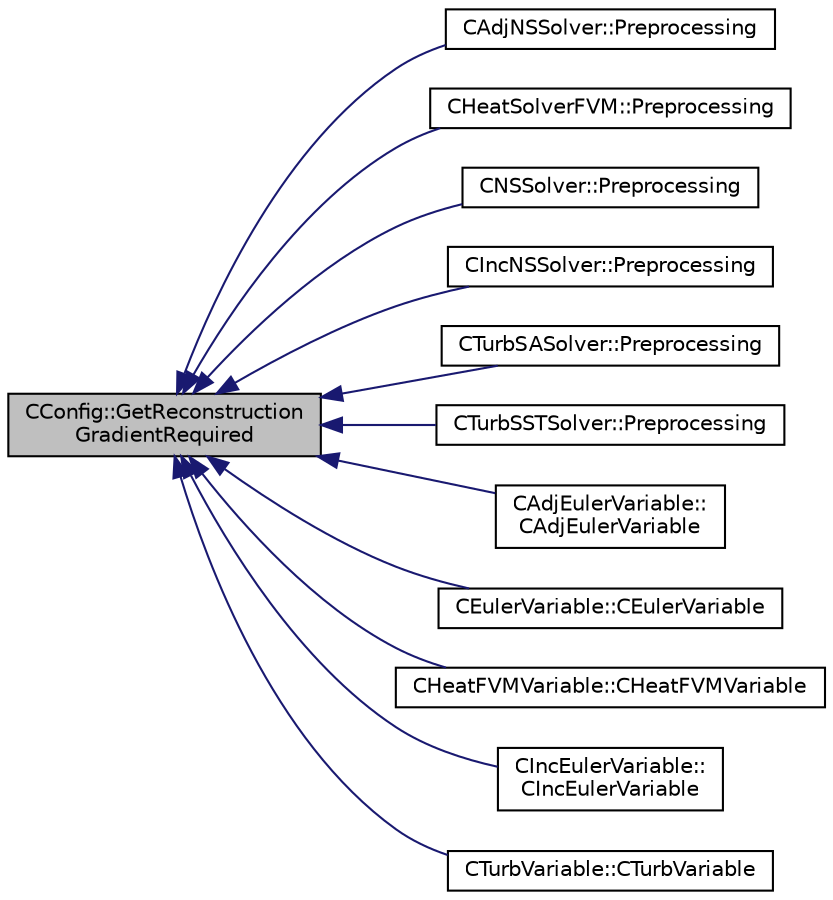 digraph "CConfig::GetReconstructionGradientRequired"
{
  edge [fontname="Helvetica",fontsize="10",labelfontname="Helvetica",labelfontsize="10"];
  node [fontname="Helvetica",fontsize="10",shape=record];
  rankdir="LR";
  Node10758 [label="CConfig::GetReconstruction\lGradientRequired",height=0.2,width=0.4,color="black", fillcolor="grey75", style="filled", fontcolor="black"];
  Node10758 -> Node10759 [dir="back",color="midnightblue",fontsize="10",style="solid",fontname="Helvetica"];
  Node10759 [label="CAdjNSSolver::Preprocessing",height=0.2,width=0.4,color="black", fillcolor="white", style="filled",URL="$class_c_adj_n_s_solver.html#ac16dab76e2c1d86bc7d70ca9f41fd668",tooltip="Restart residual and compute gradients. "];
  Node10758 -> Node10760 [dir="back",color="midnightblue",fontsize="10",style="solid",fontname="Helvetica"];
  Node10760 [label="CHeatSolverFVM::Preprocessing",height=0.2,width=0.4,color="black", fillcolor="white", style="filled",URL="$class_c_heat_solver_f_v_m.html#a0c89f1dbe5cd5a16caaa9a08200e91fd",tooltip="Restart residual and compute gradients. "];
  Node10758 -> Node10761 [dir="back",color="midnightblue",fontsize="10",style="solid",fontname="Helvetica"];
  Node10761 [label="CNSSolver::Preprocessing",height=0.2,width=0.4,color="black", fillcolor="white", style="filled",URL="$class_c_n_s_solver.html#a028c83d18cf8520dff2f9628d8a04e4b",tooltip="Restart residual and compute gradients. "];
  Node10758 -> Node10762 [dir="back",color="midnightblue",fontsize="10",style="solid",fontname="Helvetica"];
  Node10762 [label="CIncNSSolver::Preprocessing",height=0.2,width=0.4,color="black", fillcolor="white", style="filled",URL="$class_c_inc_n_s_solver.html#ae84f6e86313acd1da80c505b4eab81e5",tooltip="Restart residual and compute gradients. "];
  Node10758 -> Node10763 [dir="back",color="midnightblue",fontsize="10",style="solid",fontname="Helvetica"];
  Node10763 [label="CTurbSASolver::Preprocessing",height=0.2,width=0.4,color="black", fillcolor="white", style="filled",URL="$class_c_turb_s_a_solver.html#a225518dc5f0ca6ed894add826aaa16ea",tooltip="Restart residual and compute gradients. "];
  Node10758 -> Node10764 [dir="back",color="midnightblue",fontsize="10",style="solid",fontname="Helvetica"];
  Node10764 [label="CTurbSSTSolver::Preprocessing",height=0.2,width=0.4,color="black", fillcolor="white", style="filled",URL="$class_c_turb_s_s_t_solver.html#a653cf05307f24374fda6f523ce3130bf",tooltip="Restart residual and compute gradients. "];
  Node10758 -> Node10765 [dir="back",color="midnightblue",fontsize="10",style="solid",fontname="Helvetica"];
  Node10765 [label="CAdjEulerVariable::\lCAdjEulerVariable",height=0.2,width=0.4,color="black", fillcolor="white", style="filled",URL="$class_c_adj_euler_variable.html#afb9c76a9feea451fef96ccc73a39f88e",tooltip="Constructor of the class. "];
  Node10758 -> Node10766 [dir="back",color="midnightblue",fontsize="10",style="solid",fontname="Helvetica"];
  Node10766 [label="CEulerVariable::CEulerVariable",height=0.2,width=0.4,color="black", fillcolor="white", style="filled",URL="$class_c_euler_variable.html#ade86db4d9a252b44f78b869d4b92f8c4",tooltip="Constructor of the class. "];
  Node10758 -> Node10767 [dir="back",color="midnightblue",fontsize="10",style="solid",fontname="Helvetica"];
  Node10767 [label="CHeatFVMVariable::CHeatFVMVariable",height=0.2,width=0.4,color="black", fillcolor="white", style="filled",URL="$class_c_heat_f_v_m_variable.html#a350d1a2ef9d4d77970d7e7247be61045",tooltip="Constructor of the class. "];
  Node10758 -> Node10768 [dir="back",color="midnightblue",fontsize="10",style="solid",fontname="Helvetica"];
  Node10768 [label="CIncEulerVariable::\lCIncEulerVariable",height=0.2,width=0.4,color="black", fillcolor="white", style="filled",URL="$class_c_inc_euler_variable.html#ad2ad42fd59f16e9e7172eeec61b57ffb",tooltip="Constructor of the class. "];
  Node10758 -> Node10769 [dir="back",color="midnightblue",fontsize="10",style="solid",fontname="Helvetica"];
  Node10769 [label="CTurbVariable::CTurbVariable",height=0.2,width=0.4,color="black", fillcolor="white", style="filled",URL="$class_c_turb_variable.html#a1ef4aa3ab3453bbb01c837535a47a02e",tooltip="Constructor of the class. "];
}
